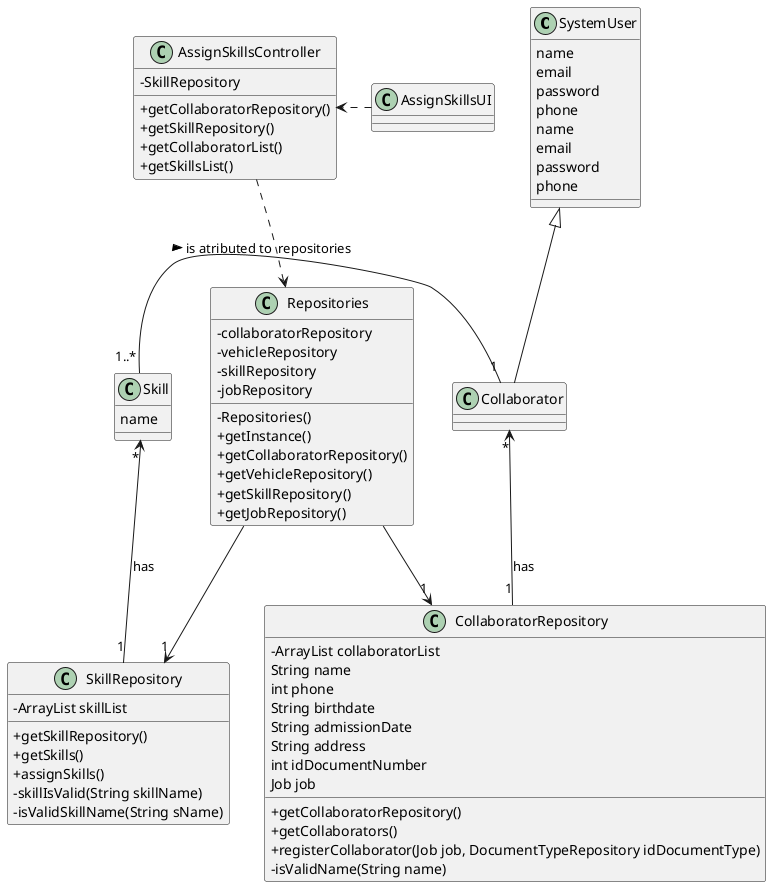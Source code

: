@startuml
skinparam classAttributeIconSize 0
skinparam monochrome false
skinparam packageStyle rectangle
skinparam shadowing false
skinparam linetype polyline
skinparam linetype orto


class SystemUser {
    name
    email
    password
    phone
}

class CollaboratorRepository {
    - ArrayList collaboratorList
    String name
    int phone
    String birthdate
    String admissionDate
    String address
    int idDocumentNumber
    Job job


    + getCollaboratorRepository()
    + getCollaborators()
    + registerCollaborator(Job job, DocumentTypeRepository idDocumentType)
    - isValidName(String name)
}


class Repositories {
    - collaboratorRepository
    - vehicleRepository
    - skillRepository
    - jobRepository

    - Repositories()
    + getInstance()
    + getCollaboratorRepository()
    + getVehicleRepository()
    + getSkillRepository()
    + getJobRepository()

}
class SystemUser {
    name
    email
    password
    phone

}
class AssignSkillsController{
-SkillRepository
+getCollaboratorRepository()
+getSkillRepository()
+getCollaboratorList()
+getSkillsList()

}

class AssignSkillsUI{

}



class SkillRepository {
    - ArrayList skillList
    + getSkillRepository()
    + getSkills()
    + assignSkills()
    - skillIsValid(String skillName)
    - isValidSkillName(String sName)
}

class Skill {
    name
}
Repositories -->"1" CollaboratorRepository
Repositories -->"1" SkillRepository
Skill "*" <-- "1" SkillRepository : has
Collaborator "*" <-- "1" CollaboratorRepository : has
Skill "1..*" - "1" Collaborator: is atributed to >
SystemUser <|-- Collaborator
AssignSkillsUI .> AssignSkillsController
AssignSkillsController ..> Repositories : repositories

@enduml
